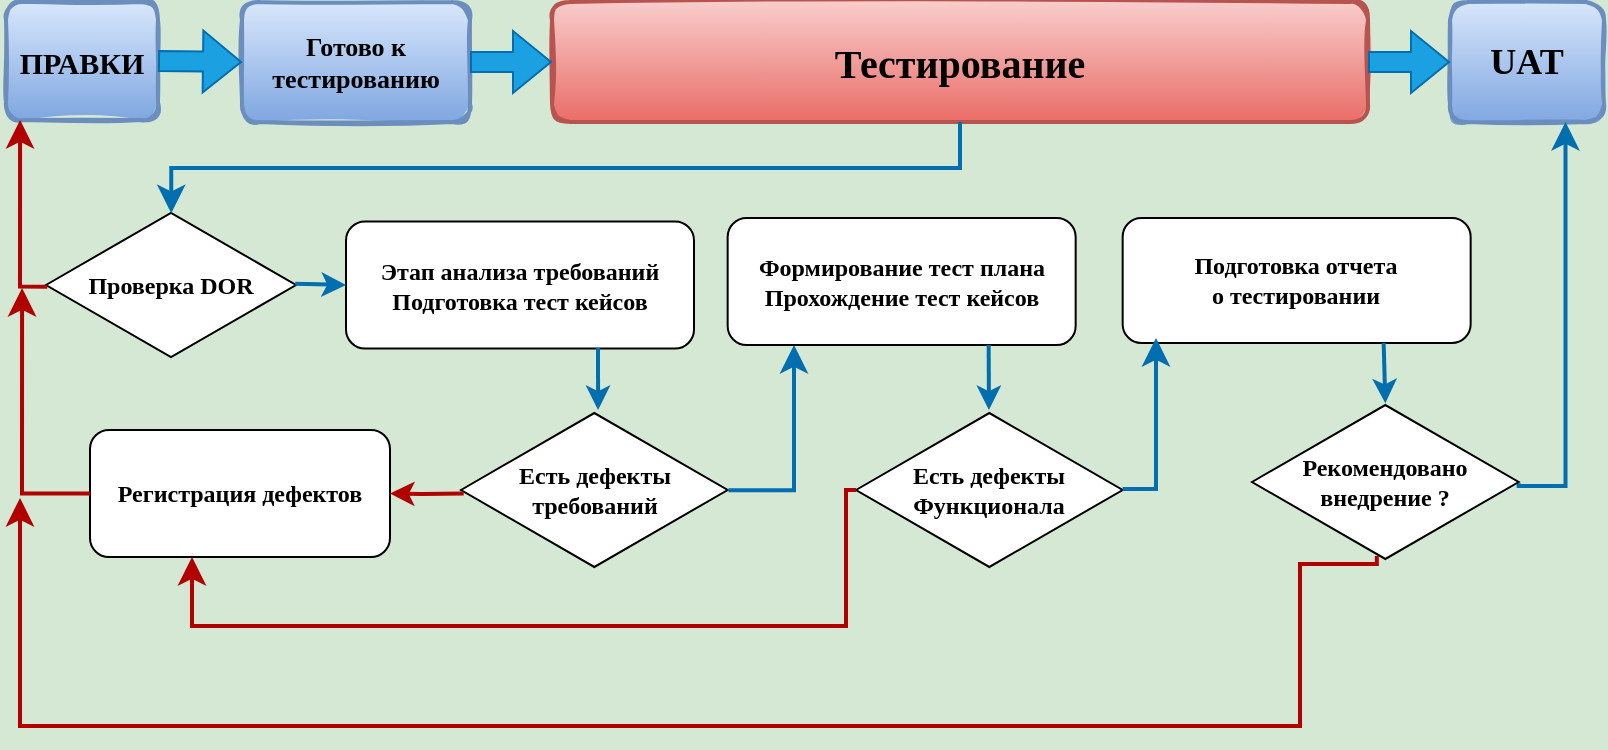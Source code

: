 <mxfile version="26.0.5">
  <diagram name="Страница — 1" id="-rPvX6o-ws8kVdURqApD">
    <mxGraphModel dx="875" dy="435" grid="0" gridSize="10" guides="1" tooltips="1" connect="1" arrows="1" fold="1" page="1" pageScale="1" pageWidth="827" pageHeight="1169" background="#D5E8D4" math="0" shadow="0">
      <root>
        <mxCell id="0" />
        <mxCell id="1" parent="0" />
        <mxCell id="C0WYwkXFiXNYprLfXvUN-8" value="" style="edgeStyle=orthogonalEdgeStyle;rounded=0;orthogonalLoop=1;jettySize=auto;html=1;" parent="1" source="C0WYwkXFiXNYprLfXvUN-1" target="C0WYwkXFiXNYprLfXvUN-2" edge="1">
          <mxGeometry relative="1" as="geometry" />
        </mxCell>
        <mxCell id="C0WYwkXFiXNYprLfXvUN-1" value="&lt;font style=&quot;font-size: 13px;&quot; face=&quot;Comic Sans MS&quot;&gt;&lt;b&gt;Готово к тестированию&lt;/b&gt;&lt;/font&gt;" style="rounded=1;whiteSpace=wrap;html=1;strokeWidth=2;fillWeight=4;hachureGap=8;hachureAngle=45;fillColor=#dae8fc;sketch=1;strokeColor=#6c8ebf;gradientColor=#7ea6e0;" parent="1" vertex="1">
          <mxGeometry x="129" y="26" width="114" height="60" as="geometry" />
        </mxCell>
        <mxCell id="C0WYwkXFiXNYprLfXvUN-2" value="&lt;font face=&quot;Comic Sans MS&quot; style=&quot;font-size: 20px;&quot;&gt;&lt;b style=&quot;&quot;&gt;Тестирование&lt;/b&gt;&lt;/font&gt;" style="rounded=1;whiteSpace=wrap;html=1;strokeWidth=2;fillWeight=4;hachureGap=8;hachureAngle=45;sketch=1;fillColor=#f8cecc;strokeColor=#b85450;gradientColor=#ea6b66;" parent="1" vertex="1">
          <mxGeometry x="284" y="26" width="408" height="60" as="geometry" />
        </mxCell>
        <mxCell id="C0WYwkXFiXNYprLfXvUN-3" value="&lt;font style=&quot;font-size: 18px;&quot; face=&quot;Comic Sans MS&quot;&gt;&lt;b&gt;UAT&lt;/b&gt;&lt;/font&gt;" style="rounded=1;whiteSpace=wrap;html=1;strokeWidth=2;fillWeight=4;hachureGap=8;hachureAngle=45;fillColor=#dae8fc;sketch=1;gradientColor=#7ea6e0;strokeColor=#6c8ebf;" parent="1" vertex="1">
          <mxGeometry x="733" y="26" width="77" height="60" as="geometry" />
        </mxCell>
        <mxCell id="C0WYwkXFiXNYprLfXvUN-5" value="" style="shape=flexArrow;endArrow=classic;html=1;rounded=0;fillColor=#1ba1e2;strokeColor=#006EAF;entryX=0;entryY=0.5;entryDx=0;entryDy=0;exitX=1;exitY=0.5;exitDx=0;exitDy=0;" parent="1" source="C0WYwkXFiXNYprLfXvUN-1" target="C0WYwkXFiXNYprLfXvUN-2" edge="1">
          <mxGeometry width="50" height="50" relative="1" as="geometry">
            <mxPoint x="137" y="55.58" as="sourcePoint" />
            <mxPoint x="169" y="56" as="targetPoint" />
          </mxGeometry>
        </mxCell>
        <mxCell id="C0WYwkXFiXNYprLfXvUN-9" value="" style="shape=flexArrow;endArrow=classic;html=1;rounded=0;fillColor=#1ba1e2;strokeColor=#006EAF;exitX=1;exitY=0.5;exitDx=0;exitDy=0;entryX=0;entryY=0.5;entryDx=0;entryDy=0;" parent="1" source="C0WYwkXFiXNYprLfXvUN-2" target="C0WYwkXFiXNYprLfXvUN-3" edge="1">
          <mxGeometry width="50" height="50" relative="1" as="geometry">
            <mxPoint x="698" y="55.58" as="sourcePoint" />
            <mxPoint x="730" y="56" as="targetPoint" />
          </mxGeometry>
        </mxCell>
        <mxCell id="C0WYwkXFiXNYprLfXvUN-10" value="&lt;b&gt;&lt;font face=&quot;Comic Sans MS&quot;&gt;Проверка DOR&lt;/font&gt;&lt;/b&gt;" style="html=1;whiteSpace=wrap;aspect=fixed;shape=isoRectangle;" parent="1" vertex="1">
          <mxGeometry x="31" y="130" width="125" height="75" as="geometry" />
        </mxCell>
        <mxCell id="C0WYwkXFiXNYprLfXvUN-12" value="" style="edgeStyle=elbowEdgeStyle;elbow=vertical;endArrow=classic;html=1;curved=0;rounded=0;endSize=8;startSize=8;entryX=0.501;entryY=0.022;entryDx=0;entryDy=0;entryPerimeter=0;strokeWidth=2;fillColor=#1ba1e2;strokeColor=#006EAF;exitX=0.5;exitY=1;exitDx=0;exitDy=0;" parent="1" source="C0WYwkXFiXNYprLfXvUN-2" target="C0WYwkXFiXNYprLfXvUN-10" edge="1">
          <mxGeometry width="50" height="50" relative="1" as="geometry">
            <mxPoint x="300" y="87" as="sourcePoint" />
            <mxPoint x="120" y="108" as="targetPoint" />
          </mxGeometry>
        </mxCell>
        <mxCell id="C0WYwkXFiXNYprLfXvUN-15" value="&lt;font color=&quot;#000000&quot; style=&quot;font-size: 15px;&quot; face=&quot;Comic Sans MS&quot;&gt;&lt;b style=&quot;&quot;&gt;ПРАВКИ&lt;/b&gt;&lt;/font&gt;" style="rounded=1;whiteSpace=wrap;html=1;strokeWidth=2;fillWeight=4;hachureGap=8;hachureAngle=45;fillColor=#dae8fc;sketch=1;strokeColor=#6c8ebf;gradientColor=#7ea6e0;" parent="1" vertex="1">
          <mxGeometry x="11" y="26" width="76" height="59" as="geometry" />
        </mxCell>
        <mxCell id="C0WYwkXFiXNYprLfXvUN-16" value="" style="shape=flexArrow;endArrow=classic;html=1;rounded=0;fillColor=#1ba1e2;strokeColor=#006EAF;entryX=0;entryY=0.5;entryDx=0;entryDy=0;exitX=1;exitY=0.5;exitDx=0;exitDy=0;" parent="1" source="C0WYwkXFiXNYprLfXvUN-15" target="C0WYwkXFiXNYprLfXvUN-1" edge="1">
          <mxGeometry width="50" height="50" relative="1" as="geometry">
            <mxPoint x="89" y="55.08" as="sourcePoint" />
            <mxPoint x="127" y="55.08" as="targetPoint" />
          </mxGeometry>
        </mxCell>
        <mxCell id="C0WYwkXFiXNYprLfXvUN-18" value="" style="edgeStyle=segmentEdgeStyle;endArrow=classic;html=1;curved=0;rounded=0;endSize=8;startSize=8;entryX=0.211;entryY=0.983;entryDx=0;entryDy=0;entryPerimeter=0;strokeWidth=2;exitX=0.005;exitY=0.511;exitDx=0;exitDy=0;exitPerimeter=0;fillColor=#e51400;strokeColor=#B20000;" parent="1" source="C0WYwkXFiXNYprLfXvUN-10" edge="1">
          <mxGeometry width="50" height="50" relative="1" as="geometry">
            <mxPoint x="50" y="163.325" as="sourcePoint" />
            <mxPoint x="18.036" y="84.997" as="targetPoint" />
          </mxGeometry>
        </mxCell>
        <mxCell id="C0WYwkXFiXNYprLfXvUN-19" value="&lt;b&gt;&lt;font face=&quot;Comic Sans MS&quot;&gt;Этап анализа требований&lt;br&gt;Подготовка тест кейсов&lt;/font&gt;&lt;/b&gt;" style="rounded=1;whiteSpace=wrap;html=1;" parent="1" vertex="1">
          <mxGeometry x="181" y="135.75" width="174" height="63.5" as="geometry" />
        </mxCell>
        <mxCell id="C0WYwkXFiXNYprLfXvUN-20" value="" style="endArrow=classic;html=1;rounded=0;exitX=0.997;exitY=0.492;exitDx=0;exitDy=0;strokeWidth=2;exitPerimeter=0;entryX=0;entryY=0.5;entryDx=0;entryDy=0;fillColor=#1ba1e2;strokeColor=#006EAF;" parent="1" source="C0WYwkXFiXNYprLfXvUN-10" target="C0WYwkXFiXNYprLfXvUN-19" edge="1">
          <mxGeometry width="50" height="50" relative="1" as="geometry">
            <mxPoint x="396" y="231" as="sourcePoint" />
            <mxPoint x="213" y="169" as="targetPoint" />
          </mxGeometry>
        </mxCell>
        <mxCell id="C0WYwkXFiXNYprLfXvUN-21" value="&lt;b&gt;&lt;font face=&quot;Comic Sans MS&quot;&gt;Есть дефекты&lt;/font&gt;&lt;/b&gt;&lt;div&gt;&lt;b&gt;&lt;font face=&quot;Comic Sans MS&quot;&gt;требований&lt;/font&gt;&lt;/b&gt;&lt;/div&gt;" style="html=1;whiteSpace=wrap;aspect=fixed;shape=isoRectangle;" parent="1" vertex="1">
          <mxGeometry x="238.5" y="230" width="133.33" height="80" as="geometry" />
        </mxCell>
        <mxCell id="C0WYwkXFiXNYprLfXvUN-25" value="" style="edgeStyle=elbowEdgeStyle;elbow=horizontal;endArrow=classic;html=1;curved=0;rounded=0;endSize=8;startSize=8;strokeWidth=2;fillColor=#1ba1e2;strokeColor=#006EAF;exitX=1.003;exitY=0.501;exitDx=0;exitDy=0;exitPerimeter=0;" parent="1" source="C0WYwkXFiXNYprLfXvUN-21" edge="1" target="C0WYwkXFiXNYprLfXvUN-26">
          <mxGeometry width="50" height="50" relative="1" as="geometry">
            <mxPoint x="371.83" y="259" as="sourcePoint" />
            <mxPoint x="430" y="163" as="targetPoint" />
            <Array as="points">
              <mxPoint x="405" y="210" />
            </Array>
          </mxGeometry>
        </mxCell>
        <mxCell id="C0WYwkXFiXNYprLfXvUN-26" value="&lt;font face=&quot;Comic Sans MS&quot;&gt;&lt;b&gt;Формирование тест плана&lt;br&gt;Прохождение тест кейсов&lt;/b&gt;&lt;/font&gt;" style="rounded=1;whiteSpace=wrap;html=1;" parent="1" vertex="1">
          <mxGeometry x="371.83" y="134" width="174" height="63.5" as="geometry" />
        </mxCell>
        <mxCell id="C0WYwkXFiXNYprLfXvUN-27" value="" style="endArrow=classic;html=1;rounded=0;strokeWidth=2;entryX=0.514;entryY=0;entryDx=0;entryDy=0;fillColor=#1ba1e2;strokeColor=#006EAF;entryPerimeter=0;" parent="1" target="C0WYwkXFiXNYprLfXvUN-21" edge="1">
          <mxGeometry width="50" height="50" relative="1" as="geometry">
            <mxPoint x="307" y="199" as="sourcePoint" />
            <mxPoint x="351" y="200.25" as="targetPoint" />
          </mxGeometry>
        </mxCell>
        <mxCell id="C0WYwkXFiXNYprLfXvUN-28" value="&lt;b&gt;&lt;font face=&quot;Comic Sans MS&quot;&gt;Есть дефекты&lt;/font&gt;&lt;/b&gt;&lt;div&gt;&lt;b&gt;&lt;font face=&quot;Comic Sans MS&quot;&gt;Функционала&lt;/font&gt;&lt;/b&gt;&lt;/div&gt;" style="html=1;whiteSpace=wrap;aspect=fixed;shape=isoRectangle;" parent="1" vertex="1">
          <mxGeometry x="436" y="230" width="133.33" height="80" as="geometry" />
        </mxCell>
        <mxCell id="C0WYwkXFiXNYprLfXvUN-31" value="" style="endArrow=classic;html=1;rounded=0;strokeWidth=2;fillColor=#1ba1e2;strokeColor=#006EAF;exitX=0.75;exitY=1;exitDx=0;exitDy=0;" parent="1" target="C0WYwkXFiXNYprLfXvUN-28" edge="1" source="C0WYwkXFiXNYprLfXvUN-26">
          <mxGeometry width="50" height="50" relative="1" as="geometry">
            <mxPoint x="520.32" y="197.5" as="sourcePoint" />
            <mxPoint x="520.32" y="228.5" as="targetPoint" />
          </mxGeometry>
        </mxCell>
        <mxCell id="C0WYwkXFiXNYprLfXvUN-33" value="&lt;font face=&quot;Comic Sans MS&quot;&gt;&lt;b&gt;Подготовка отчета&lt;br&gt;о тестировании&lt;/b&gt;&lt;/font&gt;" style="rounded=1;whiteSpace=wrap;html=1;" parent="1" vertex="1">
          <mxGeometry x="569.33" y="134" width="174" height="62.5" as="geometry" />
        </mxCell>
        <mxCell id="C0WYwkXFiXNYprLfXvUN-34" value="" style="edgeStyle=elbowEdgeStyle;elbow=vertical;endArrow=classic;html=1;curved=0;rounded=0;endSize=8;startSize=8;fillColor=#1ba1e2;strokeColor=#006EAF;strokeWidth=2;exitX=1;exitY=0.508;exitDx=0;exitDy=0;exitPerimeter=0;entryX=0.75;entryY=1;entryDx=0;entryDy=0;" parent="1" edge="1" target="C0WYwkXFiXNYprLfXvUN-3" source="IJXry3-5Xno3knSXwMT--4">
          <mxGeometry width="50" height="50" relative="1" as="geometry">
            <mxPoint x="739" y="273" as="sourcePoint" />
            <mxPoint x="789" y="227" as="targetPoint" />
            <Array as="points">
              <mxPoint x="762" y="268" />
            </Array>
          </mxGeometry>
        </mxCell>
        <mxCell id="C0WYwkXFiXNYprLfXvUN-36" value="&lt;font face=&quot;Comic Sans MS&quot;&gt;&lt;b&gt;Регистрация дефектов&lt;/b&gt;&lt;/font&gt;" style="rounded=1;whiteSpace=wrap;html=1;" parent="1" vertex="1">
          <mxGeometry x="53" y="240" width="150" height="63.5" as="geometry" />
        </mxCell>
        <mxCell id="C0WYwkXFiXNYprLfXvUN-38" value="" style="endArrow=classic;html=1;rounded=0;exitX=0.01;exitY=0.522;exitDx=0;exitDy=0;strokeWidth=2;exitPerimeter=0;entryX=1;entryY=0.5;entryDx=0;entryDy=0;fillColor=#e51400;strokeColor=#B20000;" parent="1" source="C0WYwkXFiXNYprLfXvUN-21" target="C0WYwkXFiXNYprLfXvUN-36" edge="1">
          <mxGeometry width="50" height="50" relative="1" as="geometry">
            <mxPoint x="228" y="321" as="sourcePoint" />
            <mxPoint x="274" y="322" as="targetPoint" />
            <Array as="points">
              <mxPoint x="219" y="272" />
            </Array>
          </mxGeometry>
        </mxCell>
        <mxCell id="C0WYwkXFiXNYprLfXvUN-43" value="" style="edgeStyle=segmentEdgeStyle;endArrow=classic;html=1;curved=0;rounded=0;endSize=8;startSize=8;fillColor=#e51400;strokeColor=#B20000;strokeWidth=2;" parent="1" source="C0WYwkXFiXNYprLfXvUN-28" edge="1">
          <mxGeometry width="50" height="50" relative="1" as="geometry">
            <mxPoint x="477" y="325" as="sourcePoint" />
            <mxPoint x="104" y="303.5" as="targetPoint" />
            <Array as="points">
              <mxPoint x="431" y="270" />
              <mxPoint x="431" y="338" />
              <mxPoint x="104" y="338" />
            </Array>
          </mxGeometry>
        </mxCell>
        <mxCell id="C0WYwkXFiXNYprLfXvUN-46" value="" style="edgeStyle=segmentEdgeStyle;endArrow=classic;html=1;curved=0;rounded=0;endSize=8;startSize=8;entryX=0.211;entryY=0.983;entryDx=0;entryDy=0;entryPerimeter=0;strokeWidth=2;exitX=0;exitY=0.5;exitDx=0;exitDy=0;fillColor=#e51400;strokeColor=#B20000;" parent="1" source="C0WYwkXFiXNYprLfXvUN-36" edge="1">
          <mxGeometry width="50" height="50" relative="1" as="geometry">
            <mxPoint x="45" y="252" as="sourcePoint" />
            <mxPoint x="19.036" y="168.997" as="targetPoint" />
            <Array as="points">
              <mxPoint x="19" y="272" />
            </Array>
          </mxGeometry>
        </mxCell>
        <mxCell id="IJXry3-5Xno3knSXwMT--4" value="&lt;font face=&quot;Comic Sans MS&quot;&gt;&lt;b&gt;Рекомендовано внедрение ?&lt;/b&gt;&lt;/font&gt;" style="html=1;whiteSpace=wrap;aspect=fixed;shape=isoRectangle;" vertex="1" parent="1">
          <mxGeometry x="634" y="226" width="133.33" height="80" as="geometry" />
        </mxCell>
        <mxCell id="IJXry3-5Xno3knSXwMT--5" value="" style="edgeStyle=segmentEdgeStyle;endArrow=classic;html=1;curved=0;rounded=0;endSize=8;startSize=8;fillColor=#e51400;strokeColor=#B20000;strokeWidth=2;exitX=0.468;exitY=0.963;exitDx=0;exitDy=0;exitPerimeter=0;" edge="1" parent="1" source="IJXry3-5Xno3knSXwMT--4">
          <mxGeometry width="50" height="50" relative="1" as="geometry">
            <mxPoint x="664" y="307" as="sourcePoint" />
            <mxPoint x="18" y="274" as="targetPoint" />
            <Array as="points">
              <mxPoint x="696" y="307" />
              <mxPoint x="658" y="307" />
              <mxPoint x="658" y="388" />
              <mxPoint x="18" y="388" />
            </Array>
          </mxGeometry>
        </mxCell>
        <mxCell id="IJXry3-5Xno3knSXwMT--6" value="" style="endArrow=classic;html=1;rounded=0;strokeWidth=2;fillColor=#1ba1e2;strokeColor=#006EAF;entryX=0.5;entryY=0.008;entryDx=0;entryDy=0;entryPerimeter=0;exitX=0.75;exitY=1;exitDx=0;exitDy=0;" edge="1" parent="1" source="C0WYwkXFiXNYprLfXvUN-33" target="IJXry3-5Xno3knSXwMT--4">
          <mxGeometry width="50" height="50" relative="1" as="geometry">
            <mxPoint x="656" y="197" as="sourcePoint" />
            <mxPoint x="581" y="177" as="targetPoint" />
          </mxGeometry>
        </mxCell>
        <mxCell id="IJXry3-5Xno3knSXwMT--8" value="" style="edgeStyle=elbowEdgeStyle;elbow=horizontal;endArrow=classic;html=1;curved=0;rounded=0;endSize=8;startSize=8;strokeWidth=2;fillColor=#1ba1e2;strokeColor=#006EAF;exitX=1.003;exitY=0.501;exitDx=0;exitDy=0;exitPerimeter=0;entryX=0.096;entryY=0.96;entryDx=0;entryDy=0;entryPerimeter=0;" edge="1" parent="1" target="C0WYwkXFiXNYprLfXvUN-33">
          <mxGeometry width="50" height="50" relative="1" as="geometry">
            <mxPoint x="569.33" y="269.5" as="sourcePoint" />
            <mxPoint x="602.33" y="197.5" as="targetPoint" />
            <Array as="points">
              <mxPoint x="586" y="266" />
            </Array>
          </mxGeometry>
        </mxCell>
      </root>
    </mxGraphModel>
  </diagram>
</mxfile>
